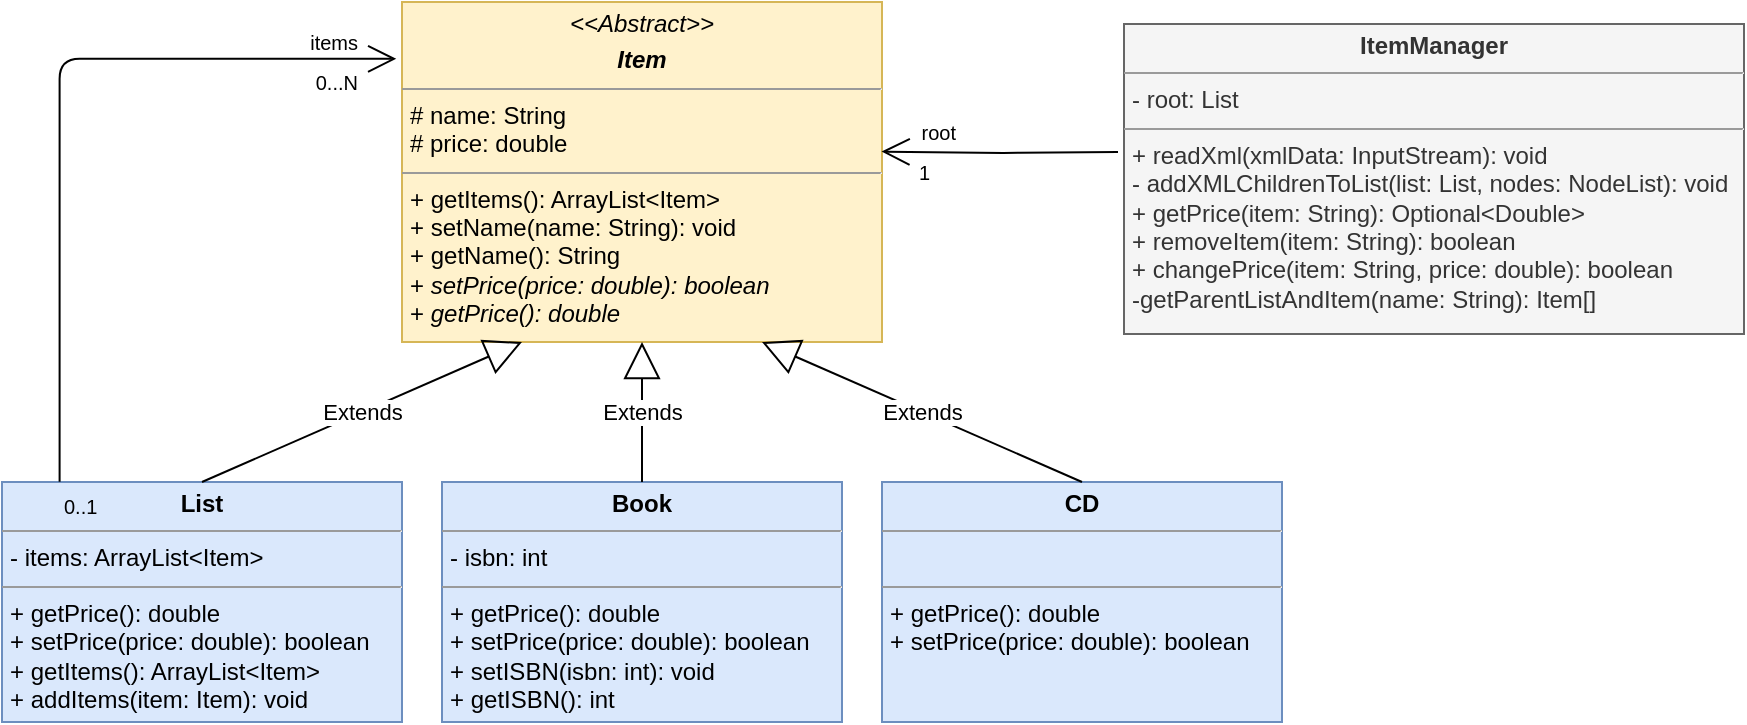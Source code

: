 <mxfile>
    <diagram id="p1DeSQppHhvQ1q53ooMZ" name="Seite-1">
        <mxGraphModel dx="939" dy="718" grid="0" gridSize="10" guides="1" tooltips="1" connect="1" arrows="1" fold="1" page="1" pageScale="1" pageWidth="1169" pageHeight="600" math="0" shadow="0">
            <root>
                <mxCell id="0"/>
                <mxCell id="1" parent="0"/>
                <mxCell id="0hg9wDAMGPKOSO5z61WN-1" value="&lt;p style=&quot;margin:0px;margin-top:4px;text-align:center;&quot;&gt;&lt;i&gt;&amp;lt;&amp;lt;Abstract&amp;gt;&amp;gt;&lt;/i&gt;&lt;/p&gt;&lt;p style=&quot;margin:0px;margin-top:4px;text-align:center;&quot;&gt;&lt;i&gt;&lt;b&gt;Item&lt;/b&gt;&lt;/i&gt;&lt;br&gt;&lt;/p&gt;&lt;hr size=&quot;1&quot;&gt;&lt;p style=&quot;margin:0px;margin-left:4px;&quot;&gt;# name: String&lt;/p&gt;&lt;p style=&quot;margin:0px;margin-left:4px;&quot;&gt;# price: double&lt;br&gt;&lt;/p&gt;&lt;hr size=&quot;1&quot;&gt;&lt;p style=&quot;margin:0px;margin-left:4px;&quot;&gt;+ getItems(): ArrayList&amp;lt;Item&amp;gt;&lt;/p&gt;&lt;p style=&quot;margin:0px;margin-left:4px;&quot;&gt;+ setName(name: String): void&lt;/p&gt;&lt;p style=&quot;margin:0px;margin-left:4px;&quot;&gt;+ getName(): String&lt;/p&gt;&lt;p style=&quot;margin:0px;margin-left:4px;&quot;&gt;+ &lt;i&gt;setPrice(price: double): boolean&lt;/i&gt;&lt;/p&gt;&lt;p style=&quot;margin:0px;margin-left:4px;&quot;&gt;+ &lt;i&gt;getPrice(): double&lt;/i&gt;&lt;br&gt;&lt;/p&gt;" style="verticalAlign=top;align=left;overflow=fill;fontSize=12;fontFamily=Helvetica;html=1;fillColor=#fff2cc;strokeColor=#d6b656;" parent="1" vertex="1">
                    <mxGeometry x="390" y="96" width="240" height="170" as="geometry"/>
                </mxCell>
                <mxCell id="0hg9wDAMGPKOSO5z61WN-2" value="&lt;p style=&quot;margin:0px;margin-top:4px;text-align:center;&quot;&gt;&lt;b&gt;List&lt;/b&gt;&lt;br&gt;&lt;/p&gt;&lt;hr size=&quot;1&quot;&gt;&lt;p style=&quot;margin:0px;margin-left:4px;&quot;&gt;- items: ArrayList&amp;lt;Item&amp;gt;&lt;br&gt;&lt;/p&gt;&lt;hr size=&quot;1&quot;&gt;&lt;p style=&quot;margin:0px;margin-left:4px;&quot;&gt;+ getPrice(): double&lt;/p&gt;&lt;p style=&quot;margin:0px;margin-left:4px;&quot;&gt;+ setPrice(price: double): boolean&lt;/p&gt;&lt;p style=&quot;margin:0px;margin-left:4px;&quot;&gt;+ getItems(): ArrayList&amp;lt;Item&amp;gt;&lt;/p&gt;&lt;p style=&quot;margin:0px;margin-left:4px;&quot;&gt;+ addItems(item: Item): void&lt;br&gt;&lt;/p&gt;" style="verticalAlign=top;align=left;overflow=fill;fontSize=12;fontFamily=Helvetica;html=1;fillColor=#dae8fc;strokeColor=#6c8ebf;" parent="1" vertex="1">
                    <mxGeometry x="190" y="336" width="200" height="120" as="geometry"/>
                </mxCell>
                <mxCell id="0hg9wDAMGPKOSO5z61WN-3" value="&lt;p style=&quot;margin:0px;margin-top:4px;text-align:center;&quot;&gt;&lt;b&gt;Book&lt;/b&gt;&lt;br&gt;&lt;/p&gt;&lt;hr size=&quot;1&quot;&gt;&lt;p style=&quot;margin:0px;margin-left:4px;&quot;&gt;- isbn: int&lt;br&gt;&lt;/p&gt;&lt;hr size=&quot;1&quot;&gt;&lt;p style=&quot;margin:0px;margin-left:4px;&quot;&gt;+ getPrice(): double&lt;/p&gt;&lt;p style=&quot;margin:0px;margin-left:4px;&quot;&gt;+ setPrice(price: double): boolean&lt;/p&gt;&lt;p style=&quot;margin:0px;margin-left:4px;&quot;&gt;+ setISBN(isbn: int): void&lt;/p&gt;&lt;p style=&quot;margin:0px;margin-left:4px;&quot;&gt;+ getISBN(): int&lt;br&gt;&lt;/p&gt;" style="verticalAlign=top;align=left;overflow=fill;fontSize=12;fontFamily=Helvetica;html=1;fillColor=#dae8fc;strokeColor=#6c8ebf;" parent="1" vertex="1">
                    <mxGeometry x="410" y="336" width="200" height="120" as="geometry"/>
                </mxCell>
                <mxCell id="0hg9wDAMGPKOSO5z61WN-4" value="&lt;p style=&quot;margin:0px;margin-top:4px;text-align:center;&quot;&gt;&lt;b&gt;CD&lt;/b&gt;&lt;br&gt;&lt;/p&gt;&lt;hr size=&quot;1&quot;&gt;&lt;p style=&quot;margin:0px;margin-left:4px;&quot;&gt;&lt;br&gt;&lt;/p&gt;&lt;hr size=&quot;1&quot;&gt;&lt;p style=&quot;margin:0px;margin-left:4px;&quot;&gt;+ getPrice(): double&lt;/p&gt;&lt;p style=&quot;margin:0px;margin-left:4px;&quot;&gt;+ setPrice(price: double): boolean&lt;/p&gt;" style="verticalAlign=top;align=left;overflow=fill;fontSize=12;fontFamily=Helvetica;html=1;fillColor=#dae8fc;strokeColor=#6c8ebf;" parent="1" vertex="1">
                    <mxGeometry x="630" y="336" width="200" height="120" as="geometry"/>
                </mxCell>
                <mxCell id="0hg9wDAMGPKOSO5z61WN-8" value="&lt;p style=&quot;margin:0px;margin-top:4px;text-align:center;&quot;&gt;&lt;b&gt;ItemManager&lt;/b&gt;&lt;/p&gt;&lt;hr size=&quot;1&quot;&gt;&lt;p style=&quot;margin:0px;margin-left:4px;&quot;&gt;- root: List&lt;br&gt;&lt;/p&gt;&lt;hr size=&quot;1&quot;&gt;&lt;p style=&quot;margin:0px;margin-left:4px;&quot;&gt;+ readXml(xmlData: InputStream): void&lt;/p&gt;&lt;p style=&quot;margin:0px;margin-left:4px;&quot;&gt;- addXMLChildrenToList(list: List, nodes: NodeList): void&lt;/p&gt;&lt;p style=&quot;margin:0px;margin-left:4px;&quot;&gt;+ getPrice(item: String): Optional&amp;lt;Double&amp;gt;&lt;/p&gt;&lt;p style=&quot;margin:0px;margin-left:4px;&quot;&gt;+ removeItem(item: String): boolean&lt;/p&gt;&lt;p style=&quot;margin:0px;margin-left:4px;&quot;&gt;+ changePrice(item: String, price: double): boolean&lt;/p&gt;&lt;p style=&quot;margin:0px;margin-left:4px;&quot;&gt;-getParentListAndItem(name: String): Item[]&lt;br&gt;&lt;/p&gt;" style="verticalAlign=top;align=left;overflow=fill;fontSize=12;fontFamily=Helvetica;html=1;fillColor=#f5f5f5;fontColor=#333333;strokeColor=#666666;" parent="1" vertex="1">
                    <mxGeometry x="751" y="107" width="310" height="155" as="geometry"/>
                </mxCell>
                <mxCell id="0hg9wDAMGPKOSO5z61WN-10" value="Extends" style="endArrow=block;endSize=16;endFill=0;html=1;rounded=0;exitX=0.5;exitY=0;exitDx=0;exitDy=0;entryX=0.25;entryY=1;entryDx=0;entryDy=0;" parent="1" source="0hg9wDAMGPKOSO5z61WN-2" target="0hg9wDAMGPKOSO5z61WN-1" edge="1">
                    <mxGeometry width="160" relative="1" as="geometry">
                        <mxPoint x="317" y="306" as="sourcePoint"/>
                        <mxPoint x="477" y="306" as="targetPoint"/>
                    </mxGeometry>
                </mxCell>
                <mxCell id="0hg9wDAMGPKOSO5z61WN-11" value="Extends" style="endArrow=block;endSize=16;endFill=0;html=1;rounded=0;entryX=0.5;entryY=1;entryDx=0;entryDy=0;exitX=0.5;exitY=0;exitDx=0;exitDy=0;" parent="1" source="0hg9wDAMGPKOSO5z61WN-3" target="0hg9wDAMGPKOSO5z61WN-1" edge="1">
                    <mxGeometry width="160" relative="1" as="geometry">
                        <mxPoint x="516" y="326" as="sourcePoint"/>
                        <mxPoint x="460" y="276" as="targetPoint"/>
                    </mxGeometry>
                </mxCell>
                <mxCell id="0hg9wDAMGPKOSO5z61WN-12" value="Extends" style="endArrow=block;endSize=16;endFill=0;html=1;rounded=0;entryX=0.75;entryY=1;entryDx=0;entryDy=0;exitX=0.5;exitY=0;exitDx=0;exitDy=0;" parent="1" source="0hg9wDAMGPKOSO5z61WN-4" target="0hg9wDAMGPKOSO5z61WN-1" edge="1">
                    <mxGeometry width="160" relative="1" as="geometry">
                        <mxPoint x="520" y="346" as="sourcePoint"/>
                        <mxPoint x="520" y="276" as="targetPoint"/>
                    </mxGeometry>
                </mxCell>
                <mxCell id="6" value="" style="verticalAlign=bottom;html=1;endArrow=open;endSize=12;edgeStyle=orthogonalEdgeStyle;exitX=0.144;exitY=-0.001;exitDx=0;exitDy=0;exitPerimeter=0;entryX=-0.012;entryY=0.167;entryDx=0;entryDy=0;entryPerimeter=0;" edge="1" parent="1" source="0hg9wDAMGPKOSO5z61WN-2" target="0hg9wDAMGPKOSO5z61WN-1">
                    <mxGeometry relative="1" as="geometry">
                        <mxPoint x="96" y="155" as="sourcePoint"/>
                        <mxPoint x="346" y="155" as="targetPoint"/>
                        <Array as="points">
                            <mxPoint x="219" y="124"/>
                        </Array>
                    </mxGeometry>
                </mxCell>
                <mxCell id="7" value="0..1" style="resizable=0;html=1;align=left;verticalAlign=top;labelBackgroundColor=none;fontSize=10" connectable="0" vertex="1" parent="6">
                    <mxGeometry x="-1" relative="1" as="geometry"/>
                </mxCell>
                <mxCell id="8" value="0...N" style="resizable=0;html=1;align=right;verticalAlign=top;labelBackgroundColor=none;fontSize=10" connectable="0" vertex="1" parent="6">
                    <mxGeometry x="0.9" relative="1" as="geometry"/>
                </mxCell>
                <mxCell id="9" value="items" style="resizable=0;html=1;align=right;verticalAlign=bottom;labelBackgroundColor=none;fontSize=10" connectable="0" vertex="1" parent="6">
                    <mxGeometry x="0.9" relative="1" as="geometry"/>
                </mxCell>
                <mxCell id="11" value="" style="verticalAlign=bottom;html=1;endArrow=open;endSize=12;edgeStyle=orthogonalEdgeStyle;entryX=0.999;entryY=0.44;entryDx=0;entryDy=0;entryPerimeter=0;" edge="1" parent="1" target="0hg9wDAMGPKOSO5z61WN-1">
                    <mxGeometry relative="1" as="geometry">
                        <mxPoint x="748" y="171" as="sourcePoint"/>
                        <mxPoint x="848" y="60" as="targetPoint"/>
                    </mxGeometry>
                </mxCell>
                <mxCell id="13" value="1" style="resizable=0;html=1;align=right;verticalAlign=top;labelBackgroundColor=none;fontSize=10" connectable="0" vertex="1" parent="11">
                    <mxGeometry x="0.9" relative="1" as="geometry">
                        <mxPoint x="19" y="-2" as="offset"/>
                    </mxGeometry>
                </mxCell>
                <mxCell id="14" value="root" style="resizable=0;html=1;align=right;verticalAlign=bottom;labelBackgroundColor=none;fontSize=10" connectable="0" vertex="1" parent="11">
                    <mxGeometry x="0.9" relative="1" as="geometry">
                        <mxPoint x="32" y="-1" as="offset"/>
                    </mxGeometry>
                </mxCell>
            </root>
        </mxGraphModel>
    </diagram>
</mxfile>